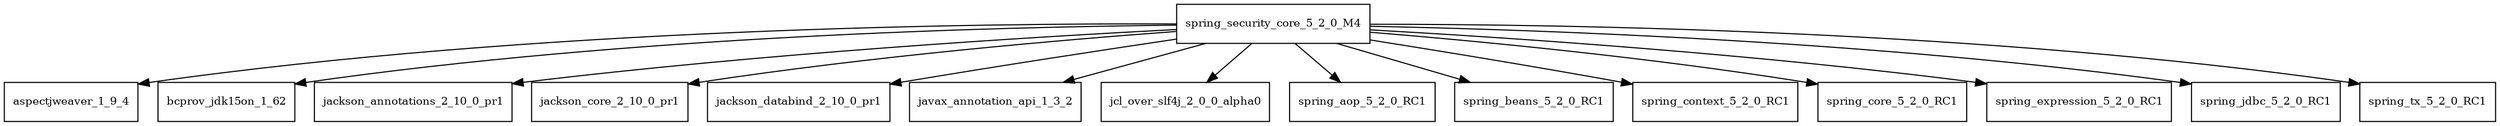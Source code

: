 digraph spring_security_core_5_2_0_M4_dependencies {
  node [shape = box, fontsize=10.0];
  spring_security_core_5_2_0_M4 -> aspectjweaver_1_9_4;
  spring_security_core_5_2_0_M4 -> bcprov_jdk15on_1_62;
  spring_security_core_5_2_0_M4 -> jackson_annotations_2_10_0_pr1;
  spring_security_core_5_2_0_M4 -> jackson_core_2_10_0_pr1;
  spring_security_core_5_2_0_M4 -> jackson_databind_2_10_0_pr1;
  spring_security_core_5_2_0_M4 -> javax_annotation_api_1_3_2;
  spring_security_core_5_2_0_M4 -> jcl_over_slf4j_2_0_0_alpha0;
  spring_security_core_5_2_0_M4 -> spring_aop_5_2_0_RC1;
  spring_security_core_5_2_0_M4 -> spring_beans_5_2_0_RC1;
  spring_security_core_5_2_0_M4 -> spring_context_5_2_0_RC1;
  spring_security_core_5_2_0_M4 -> spring_core_5_2_0_RC1;
  spring_security_core_5_2_0_M4 -> spring_expression_5_2_0_RC1;
  spring_security_core_5_2_0_M4 -> spring_jdbc_5_2_0_RC1;
  spring_security_core_5_2_0_M4 -> spring_tx_5_2_0_RC1;
}
